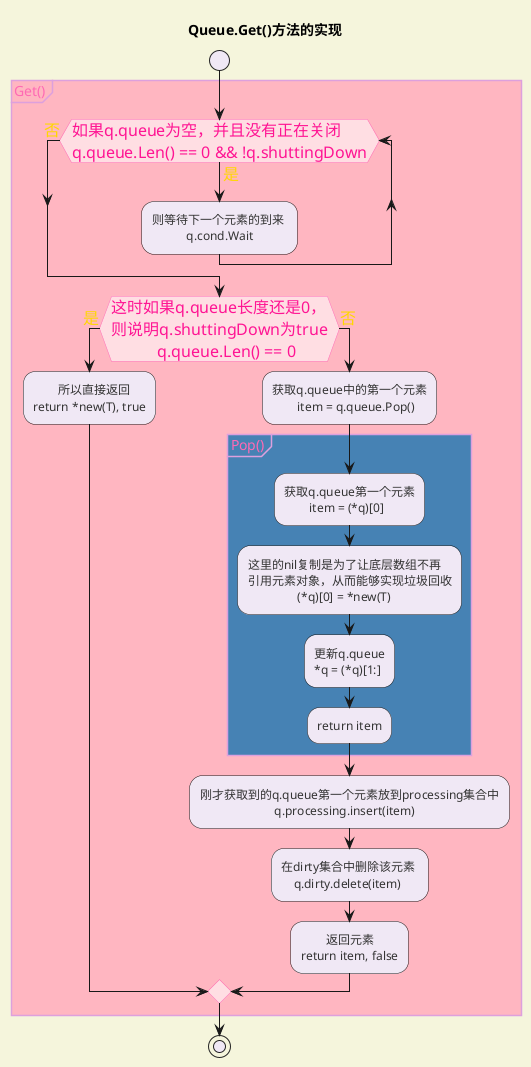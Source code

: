 @startuml


<style>
activityDiagram {
    BackgroundColor #F0E8F5
    BorderColor #FFC0CB
    FontColor #333
    FontName Comic Sans MS
}

diamond {
    BackgroundColor #FFDEE3
    LineColor #FF69B4
    FontColor #FF1493
    FontName Comic Sans MS
    FontSize 16
}

arrow {
    FontColor #FFD700
    FontName Comic Sans MS
    FontSize 16
}

partition {
    LineColor #FF4500
    FontColor #FF6347
    RoundCorner 20
    BackgroundColor #FFE4E1
}

note {
    FontColor #0000FF
    LineColor #8A2BE2
    BackgroundColor #E6E6FA
}

document {
    BackgroundColor #F5F5DC
}

group {
    FontColor #FF69B4
    LineColor #DDA0DD
    BackgroundColor #FFB6C1
}
</style>
title Queue.Get()方法的实现

skinparam ConditionEndStyle diamond


start
group Get()
while (如果q.queue为空，并且没有正在关闭\nq.queue.Len() == 0 && !q.shuttingDown) is (是)
:则等待下一个元素的到来 \n\t   q.cond.Wait;
endwhile (否)
if (这时如果q.queue长度还是0，\n则说明q.shuttingDown为true\n\t   q.queue.Len() == 0) then (是)
    :\t所以直接返回\nreturn *new(T), true;

else (否)
    :获取q.queue中的第一个元素\n\titem = q.queue.Pop();
    group Pop() #4682B4
        :获取q.queue第一个元素\n\titem = (*q)[0];
        :这里的nil复制是为了让底层数组不再\n引用元素对象，从而能够实现垃圾回收\n\t\t(*q)[0] = *new(T);
        :更新q.queue\n*q = (*q)[1:];
        :return item;
    end group
    :刚才获取到的q.queue第一个元素放到processing集合中\n\t\t\tq.processing.insert(item);
    :在dirty集合中删除该元素 \n    q.dirty.delete(item);
    :\t返回元素\nreturn item, false;
endif
end group
'group Pop()
'    :获取q.queue第一个元素\n\titem = (*q)[0];
'    :这里的nil复制是为了让底层数组不再\n引用元素对象，从而能够实现垃圾回收\n\t\t(*q)[0] = *new(T);
'    :更新q.queue\n*q = (*q)[1:];
'    :return item;
'end group
stop
'partition "queue.Pop"{
'    :获取q.queue第一个元素\n\titem = (*q)[0];
'    :这里的nil复制是为了让底层数组不再\n引用元素对象，从而能够实现垃圾回收\n\t\t(*q)[0] = *new(T);
'    :更新q.queue\n*q = (*q)[1:];
'    :return item;
'}
@enduml